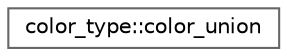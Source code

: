 digraph "类继承关系图"
{
 // LATEX_PDF_SIZE
  bgcolor="transparent";
  edge [fontname=Helvetica,fontsize=10,labelfontname=Helvetica,labelfontsize=10];
  node [fontname=Helvetica,fontsize=10,shape=box,height=0.2,width=0.4];
  rankdir="LR";
  Node0 [id="Node000000",label="color_type::color_union",height=0.2,width=0.4,color="grey40", fillcolor="white", style="filled",URL="$uniondetail_1_1color__type_1_1color__union.html",tooltip=" "];
}

